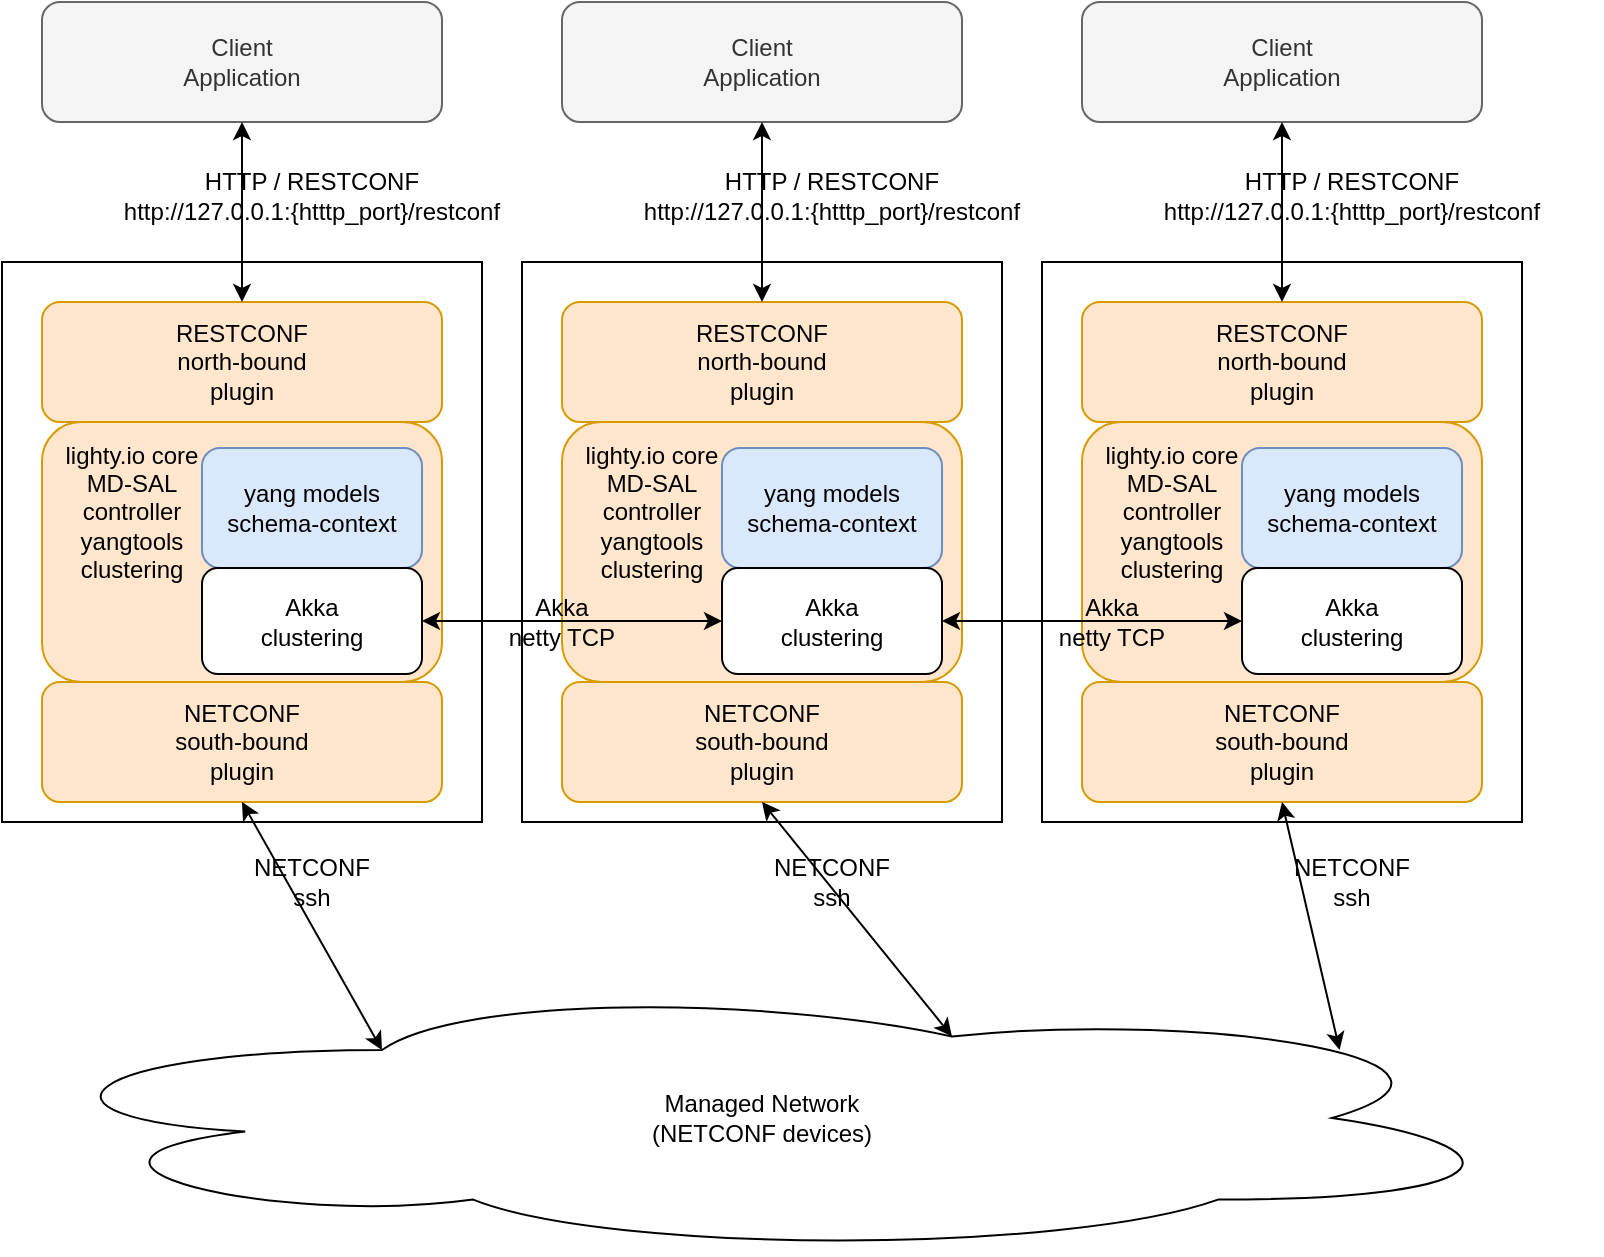 <mxfile version="10.9.5" type="device"><diagram id="otiQzwTHssZgym23_s0v" name="Page-1"><mxGraphModel dx="1422" dy="906" grid="1" gridSize="10" guides="1" tooltips="1" connect="1" arrows="1" fold="1" page="1" pageScale="1" pageWidth="827" pageHeight="1169" math="0" shadow="0"><root><mxCell id="0"/><mxCell id="1" parent="0"/><mxCell id="pOT51bOG2Jt-F9uNYWCc-2" value="" style="rounded=0;whiteSpace=wrap;html=1;" vertex="1" parent="1"><mxGeometry x="10" y="200" width="240" height="280" as="geometry"/></mxCell><mxCell id="pOT51bOG2Jt-F9uNYWCc-3" value="RESTCONF&lt;br&gt;north-bound&lt;br&gt;plugin" style="rounded=1;whiteSpace=wrap;html=1;fillColor=#ffe6cc;strokeColor=#d79b00;" vertex="1" parent="1"><mxGeometry x="30" y="220" width="200" height="60" as="geometry"/></mxCell><mxCell id="pOT51bOG2Jt-F9uNYWCc-4" value="" style="rounded=1;whiteSpace=wrap;html=1;fillColor=#ffe6cc;strokeColor=#d79b00;" vertex="1" parent="1"><mxGeometry x="30" y="280" width="200" height="130" as="geometry"/></mxCell><mxCell id="pOT51bOG2Jt-F9uNYWCc-6" value="yang models&lt;br&gt;schema-context" style="rounded=1;whiteSpace=wrap;html=1;fillColor=#dae8fc;strokeColor=#6c8ebf;" vertex="1" parent="1"><mxGeometry x="110" y="293" width="110" height="60" as="geometry"/></mxCell><mxCell id="pOT51bOG2Jt-F9uNYWCc-7" value="NETCONF&lt;br&gt;south-bound&lt;br&gt;plugin" style="rounded=1;whiteSpace=wrap;html=1;fillColor=#ffe6cc;strokeColor=#d79b00;" vertex="1" parent="1"><mxGeometry x="30" y="410" width="200" height="60" as="geometry"/></mxCell><mxCell id="pOT51bOG2Jt-F9uNYWCc-8" value="Managed Network&lt;br&gt;(NETCONF devices)" style="ellipse;shape=cloud;whiteSpace=wrap;html=1;fillColor=#ffffff;" vertex="1" parent="1"><mxGeometry x="10" y="560" width="760" height="136" as="geometry"/></mxCell><mxCell id="pOT51bOG2Jt-F9uNYWCc-9" value="" style="endArrow=classic;startArrow=classic;html=1;exitX=0.25;exitY=0.25;exitDx=0;exitDy=0;exitPerimeter=0;entryX=0.5;entryY=1;entryDx=0;entryDy=0;" edge="1" parent="1" source="pOT51bOG2Jt-F9uNYWCc-8" target="pOT51bOG2Jt-F9uNYWCc-7"><mxGeometry width="50" height="50" relative="1" as="geometry"><mxPoint x="10" y="740" as="sourcePoint"/><mxPoint x="60" y="690" as="targetPoint"/></mxGeometry></mxCell><mxCell id="pOT51bOG2Jt-F9uNYWCc-10" value="Client&lt;br&gt;Application" style="rounded=1;whiteSpace=wrap;html=1;fillColor=#f5f5f5;strokeColor=#666666;fontColor=#333333;" vertex="1" parent="1"><mxGeometry x="30" y="70" width="200" height="60" as="geometry"/></mxCell><mxCell id="pOT51bOG2Jt-F9uNYWCc-11" value="" style="endArrow=classic;startArrow=classic;html=1;entryX=0.5;entryY=1;entryDx=0;entryDy=0;exitX=0.5;exitY=0;exitDx=0;exitDy=0;" edge="1" parent="1" source="pOT51bOG2Jt-F9uNYWCc-3" target="pOT51bOG2Jt-F9uNYWCc-10"><mxGeometry width="50" height="50" relative="1" as="geometry"><mxPoint x="10" y="740" as="sourcePoint"/><mxPoint x="60" y="690" as="targetPoint"/></mxGeometry></mxCell><mxCell id="pOT51bOG2Jt-F9uNYWCc-13" value="HTTP / RESTCONF&lt;br&gt;http://127.0.0.1:{htttp_port}/restconf" style="text;html=1;strokeColor=none;fillColor=none;align=center;verticalAlign=middle;whiteSpace=wrap;rounded=0;" vertex="1" parent="1"><mxGeometry x="40" y="152" width="250" height="30" as="geometry"/></mxCell><mxCell id="pOT51bOG2Jt-F9uNYWCc-14" value="lighty.io core&lt;br&gt;MD-SAL&lt;br&gt;controller&lt;br&gt;yangtools&lt;br&gt;clustering" style="text;html=1;strokeColor=none;fillColor=none;align=center;verticalAlign=middle;whiteSpace=wrap;rounded=0;" vertex="1" parent="1"><mxGeometry x="35" y="280" width="80" height="90" as="geometry"/></mxCell><mxCell id="pOT51bOG2Jt-F9uNYWCc-15" value="NETCONF&lt;br&gt;ssh" style="text;html=1;strokeColor=none;fillColor=none;align=center;verticalAlign=middle;whiteSpace=wrap;rounded=0;" vertex="1" parent="1"><mxGeometry x="115" y="490" width="100" height="40" as="geometry"/></mxCell><mxCell id="pOT51bOG2Jt-F9uNYWCc-18" value="Akka&lt;br&gt;clustering" style="rounded=1;whiteSpace=wrap;html=1;" vertex="1" parent="1"><mxGeometry x="110" y="353" width="110" height="53" as="geometry"/></mxCell><mxCell id="pOT51bOG2Jt-F9uNYWCc-19" value="" style="rounded=0;whiteSpace=wrap;html=1;" vertex="1" parent="1"><mxGeometry x="270" y="200" width="240" height="280" as="geometry"/></mxCell><mxCell id="pOT51bOG2Jt-F9uNYWCc-20" value="RESTCONF&lt;br&gt;north-bound&lt;br&gt;plugin" style="rounded=1;whiteSpace=wrap;html=1;fillColor=#ffe6cc;strokeColor=#d79b00;" vertex="1" parent="1"><mxGeometry x="290" y="220" width="200" height="60" as="geometry"/></mxCell><mxCell id="pOT51bOG2Jt-F9uNYWCc-21" value="" style="rounded=1;whiteSpace=wrap;html=1;fillColor=#ffe6cc;strokeColor=#d79b00;" vertex="1" parent="1"><mxGeometry x="290" y="280" width="200" height="130" as="geometry"/></mxCell><mxCell id="pOT51bOG2Jt-F9uNYWCc-22" value="yang models&lt;br&gt;schema-context" style="rounded=1;whiteSpace=wrap;html=1;fillColor=#dae8fc;strokeColor=#6c8ebf;" vertex="1" parent="1"><mxGeometry x="370" y="293" width="110" height="60" as="geometry"/></mxCell><mxCell id="pOT51bOG2Jt-F9uNYWCc-23" value="NETCONF&lt;br&gt;south-bound&lt;br&gt;plugin" style="rounded=1;whiteSpace=wrap;html=1;fillColor=#ffe6cc;strokeColor=#d79b00;" vertex="1" parent="1"><mxGeometry x="290" y="410" width="200" height="60" as="geometry"/></mxCell><mxCell id="pOT51bOG2Jt-F9uNYWCc-25" value="" style="endArrow=classic;startArrow=classic;html=1;exitX=0.625;exitY=0.2;exitDx=0;exitDy=0;exitPerimeter=0;entryX=0.5;entryY=1;entryDx=0;entryDy=0;" edge="1" parent="1" source="pOT51bOG2Jt-F9uNYWCc-8" target="pOT51bOG2Jt-F9uNYWCc-23"><mxGeometry width="50" height="50" relative="1" as="geometry"><mxPoint x="386" y="544" as="sourcePoint"/><mxPoint x="320" y="690" as="targetPoint"/></mxGeometry></mxCell><mxCell id="pOT51bOG2Jt-F9uNYWCc-26" value="Client&lt;br&gt;Application" style="rounded=1;whiteSpace=wrap;html=1;fillColor=#f5f5f5;strokeColor=#666666;fontColor=#333333;" vertex="1" parent="1"><mxGeometry x="290" y="70" width="200" height="60" as="geometry"/></mxCell><mxCell id="pOT51bOG2Jt-F9uNYWCc-27" value="" style="endArrow=classic;startArrow=classic;html=1;entryX=0.5;entryY=1;entryDx=0;entryDy=0;exitX=0.5;exitY=0;exitDx=0;exitDy=0;" edge="1" parent="1" source="pOT51bOG2Jt-F9uNYWCc-20" target="pOT51bOG2Jt-F9uNYWCc-26"><mxGeometry width="50" height="50" relative="1" as="geometry"><mxPoint x="270" y="740" as="sourcePoint"/><mxPoint x="320" y="690" as="targetPoint"/></mxGeometry></mxCell><mxCell id="pOT51bOG2Jt-F9uNYWCc-28" value="HTTP / RESTCONF&lt;br&gt;http://127.0.0.1:{htttp_port}/restconf" style="text;html=1;strokeColor=none;fillColor=none;align=center;verticalAlign=middle;whiteSpace=wrap;rounded=0;" vertex="1" parent="1"><mxGeometry x="300" y="152" width="250" height="30" as="geometry"/></mxCell><mxCell id="pOT51bOG2Jt-F9uNYWCc-29" value="lighty.io core&lt;br&gt;MD-SAL&lt;br&gt;controller&lt;br&gt;yangtools&lt;br&gt;clustering" style="text;html=1;strokeColor=none;fillColor=none;align=center;verticalAlign=middle;whiteSpace=wrap;rounded=0;" vertex="1" parent="1"><mxGeometry x="295" y="280" width="80" height="90" as="geometry"/></mxCell><mxCell id="pOT51bOG2Jt-F9uNYWCc-30" value="NETCONF&lt;br&gt;ssh" style="text;html=1;strokeColor=none;fillColor=none;align=center;verticalAlign=middle;whiteSpace=wrap;rounded=0;" vertex="1" parent="1"><mxGeometry x="375" y="490" width="100" height="40" as="geometry"/></mxCell><mxCell id="pOT51bOG2Jt-F9uNYWCc-31" value="Akka&lt;br&gt;clustering" style="rounded=1;whiteSpace=wrap;html=1;" vertex="1" parent="1"><mxGeometry x="370" y="353" width="110" height="53" as="geometry"/></mxCell><mxCell id="pOT51bOG2Jt-F9uNYWCc-32" value="" style="rounded=0;whiteSpace=wrap;html=1;" vertex="1" parent="1"><mxGeometry x="530" y="200" width="240" height="280" as="geometry"/></mxCell><mxCell id="pOT51bOG2Jt-F9uNYWCc-33" value="RESTCONF&lt;br&gt;north-bound&lt;br&gt;plugin" style="rounded=1;whiteSpace=wrap;html=1;fillColor=#ffe6cc;strokeColor=#d79b00;" vertex="1" parent="1"><mxGeometry x="550" y="220" width="200" height="60" as="geometry"/></mxCell><mxCell id="pOT51bOG2Jt-F9uNYWCc-34" value="" style="rounded=1;whiteSpace=wrap;html=1;fillColor=#ffe6cc;strokeColor=#d79b00;" vertex="1" parent="1"><mxGeometry x="550" y="280" width="200" height="130" as="geometry"/></mxCell><mxCell id="pOT51bOG2Jt-F9uNYWCc-35" value="yang models&lt;br&gt;schema-context" style="rounded=1;whiteSpace=wrap;html=1;fillColor=#dae8fc;strokeColor=#6c8ebf;" vertex="1" parent="1"><mxGeometry x="630" y="293" width="110" height="60" as="geometry"/></mxCell><mxCell id="pOT51bOG2Jt-F9uNYWCc-36" value="NETCONF&lt;br&gt;south-bound&lt;br&gt;plugin" style="rounded=1;whiteSpace=wrap;html=1;fillColor=#ffe6cc;strokeColor=#d79b00;" vertex="1" parent="1"><mxGeometry x="550" y="410" width="200" height="60" as="geometry"/></mxCell><mxCell id="pOT51bOG2Jt-F9uNYWCc-38" value="" style="endArrow=classic;startArrow=classic;html=1;exitX=0.88;exitY=0.25;exitDx=0;exitDy=0;exitPerimeter=0;entryX=0.5;entryY=1;entryDx=0;entryDy=0;" edge="1" parent="1" source="pOT51bOG2Jt-F9uNYWCc-8" target="pOT51bOG2Jt-F9uNYWCc-36"><mxGeometry width="50" height="50" relative="1" as="geometry"><mxPoint x="646" y="544" as="sourcePoint"/><mxPoint x="580" y="690" as="targetPoint"/></mxGeometry></mxCell><mxCell id="pOT51bOG2Jt-F9uNYWCc-39" value="Client&lt;br&gt;Application" style="rounded=1;whiteSpace=wrap;html=1;fillColor=#f5f5f5;strokeColor=#666666;fontColor=#333333;" vertex="1" parent="1"><mxGeometry x="550" y="70" width="200" height="60" as="geometry"/></mxCell><mxCell id="pOT51bOG2Jt-F9uNYWCc-40" value="" style="endArrow=classic;startArrow=classic;html=1;entryX=0.5;entryY=1;entryDx=0;entryDy=0;exitX=0.5;exitY=0;exitDx=0;exitDy=0;" edge="1" parent="1" source="pOT51bOG2Jt-F9uNYWCc-33" target="pOT51bOG2Jt-F9uNYWCc-39"><mxGeometry width="50" height="50" relative="1" as="geometry"><mxPoint x="530" y="740" as="sourcePoint"/><mxPoint x="580" y="690" as="targetPoint"/></mxGeometry></mxCell><mxCell id="pOT51bOG2Jt-F9uNYWCc-41" value="HTTP / RESTCONF&lt;br&gt;http://127.0.0.1:{htttp_port}/restconf" style="text;html=1;strokeColor=none;fillColor=none;align=center;verticalAlign=middle;whiteSpace=wrap;rounded=0;" vertex="1" parent="1"><mxGeometry x="560" y="152" width="250" height="30" as="geometry"/></mxCell><mxCell id="pOT51bOG2Jt-F9uNYWCc-42" value="lighty.io core&lt;br&gt;MD-SAL&lt;br&gt;controller&lt;br&gt;yangtools&lt;br&gt;clustering" style="text;html=1;strokeColor=none;fillColor=none;align=center;verticalAlign=middle;whiteSpace=wrap;rounded=0;" vertex="1" parent="1"><mxGeometry x="555" y="280" width="80" height="90" as="geometry"/></mxCell><mxCell id="pOT51bOG2Jt-F9uNYWCc-43" value="NETCONF&lt;br&gt;ssh" style="text;html=1;strokeColor=none;fillColor=none;align=center;verticalAlign=middle;whiteSpace=wrap;rounded=0;" vertex="1" parent="1"><mxGeometry x="635" y="490" width="100" height="40" as="geometry"/></mxCell><mxCell id="pOT51bOG2Jt-F9uNYWCc-44" value="Akka&lt;br&gt;clustering" style="rounded=1;whiteSpace=wrap;html=1;" vertex="1" parent="1"><mxGeometry x="630" y="353" width="110" height="53" as="geometry"/></mxCell><mxCell id="pOT51bOG2Jt-F9uNYWCc-45" value="" style="endArrow=classic;startArrow=classic;html=1;entryX=1;entryY=0.5;entryDx=0;entryDy=0;exitX=0;exitY=0.5;exitDx=0;exitDy=0;" edge="1" parent="1" source="pOT51bOG2Jt-F9uNYWCc-31" target="pOT51bOG2Jt-F9uNYWCc-18"><mxGeometry width="50" height="50" relative="1" as="geometry"><mxPoint x="10" y="770" as="sourcePoint"/><mxPoint x="60" y="720" as="targetPoint"/></mxGeometry></mxCell><mxCell id="pOT51bOG2Jt-F9uNYWCc-46" value="" style="endArrow=classic;startArrow=classic;html=1;entryX=1;entryY=0.5;entryDx=0;entryDy=0;exitX=0;exitY=0.5;exitDx=0;exitDy=0;" edge="1" parent="1" source="pOT51bOG2Jt-F9uNYWCc-44" target="pOT51bOG2Jt-F9uNYWCc-31"><mxGeometry width="50" height="50" relative="1" as="geometry"><mxPoint x="10" y="770" as="sourcePoint"/><mxPoint x="60" y="720" as="targetPoint"/></mxGeometry></mxCell><mxCell id="pOT51bOG2Jt-F9uNYWCc-47" value="Akka&lt;br&gt;netty TCP" style="text;html=1;strokeColor=none;fillColor=none;align=center;verticalAlign=middle;whiteSpace=wrap;rounded=0;" vertex="1" parent="1"><mxGeometry x="255" y="369.5" width="70" height="20" as="geometry"/></mxCell><mxCell id="pOT51bOG2Jt-F9uNYWCc-48" value="Akka&lt;br&gt;netty TCP" style="text;html=1;strokeColor=none;fillColor=none;align=center;verticalAlign=middle;whiteSpace=wrap;rounded=0;" vertex="1" parent="1"><mxGeometry x="530" y="369.5" width="70" height="20" as="geometry"/></mxCell></root></mxGraphModel></diagram></mxfile>